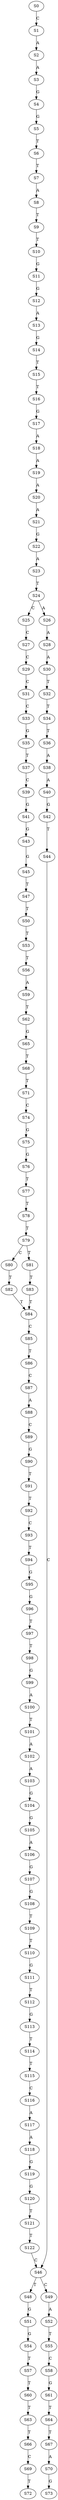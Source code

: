 strict digraph  {
	S0 -> S1 [ label = C ];
	S1 -> S2 [ label = A ];
	S2 -> S3 [ label = A ];
	S3 -> S4 [ label = G ];
	S4 -> S5 [ label = G ];
	S5 -> S6 [ label = T ];
	S6 -> S7 [ label = T ];
	S7 -> S8 [ label = A ];
	S8 -> S9 [ label = T ];
	S9 -> S10 [ label = T ];
	S10 -> S11 [ label = G ];
	S11 -> S12 [ label = G ];
	S12 -> S13 [ label = A ];
	S13 -> S14 [ label = G ];
	S14 -> S15 [ label = T ];
	S15 -> S16 [ label = T ];
	S16 -> S17 [ label = G ];
	S17 -> S18 [ label = A ];
	S18 -> S19 [ label = A ];
	S19 -> S20 [ label = A ];
	S20 -> S21 [ label = A ];
	S21 -> S22 [ label = G ];
	S22 -> S23 [ label = A ];
	S23 -> S24 [ label = T ];
	S24 -> S25 [ label = C ];
	S24 -> S26 [ label = A ];
	S25 -> S27 [ label = C ];
	S26 -> S28 [ label = A ];
	S27 -> S29 [ label = C ];
	S28 -> S30 [ label = A ];
	S29 -> S31 [ label = C ];
	S30 -> S32 [ label = T ];
	S31 -> S33 [ label = C ];
	S32 -> S34 [ label = T ];
	S33 -> S35 [ label = G ];
	S34 -> S36 [ label = T ];
	S35 -> S37 [ label = T ];
	S36 -> S38 [ label = A ];
	S37 -> S39 [ label = C ];
	S38 -> S40 [ label = A ];
	S39 -> S41 [ label = G ];
	S40 -> S42 [ label = G ];
	S41 -> S43 [ label = G ];
	S42 -> S44 [ label = T ];
	S43 -> S45 [ label = G ];
	S44 -> S46 [ label = C ];
	S45 -> S47 [ label = T ];
	S46 -> S48 [ label = T ];
	S46 -> S49 [ label = C ];
	S47 -> S50 [ label = T ];
	S48 -> S51 [ label = G ];
	S49 -> S52 [ label = A ];
	S50 -> S53 [ label = T ];
	S51 -> S54 [ label = G ];
	S52 -> S55 [ label = T ];
	S53 -> S56 [ label = T ];
	S54 -> S57 [ label = T ];
	S55 -> S58 [ label = C ];
	S56 -> S59 [ label = A ];
	S57 -> S60 [ label = T ];
	S58 -> S61 [ label = G ];
	S59 -> S62 [ label = T ];
	S60 -> S63 [ label = T ];
	S61 -> S64 [ label = T ];
	S62 -> S65 [ label = G ];
	S63 -> S66 [ label = T ];
	S64 -> S67 [ label = T ];
	S65 -> S68 [ label = T ];
	S66 -> S69 [ label = C ];
	S67 -> S70 [ label = A ];
	S68 -> S71 [ label = T ];
	S69 -> S72 [ label = T ];
	S70 -> S73 [ label = G ];
	S71 -> S74 [ label = C ];
	S74 -> S75 [ label = G ];
	S75 -> S76 [ label = G ];
	S76 -> S77 [ label = T ];
	S77 -> S78 [ label = T ];
	S78 -> S79 [ label = T ];
	S79 -> S80 [ label = C ];
	S79 -> S81 [ label = T ];
	S80 -> S82 [ label = T ];
	S81 -> S83 [ label = T ];
	S82 -> S84 [ label = T ];
	S83 -> S84 [ label = T ];
	S84 -> S85 [ label = C ];
	S85 -> S86 [ label = T ];
	S86 -> S87 [ label = C ];
	S87 -> S88 [ label = A ];
	S88 -> S89 [ label = C ];
	S89 -> S90 [ label = G ];
	S90 -> S91 [ label = T ];
	S91 -> S92 [ label = T ];
	S92 -> S93 [ label = C ];
	S93 -> S94 [ label = T ];
	S94 -> S95 [ label = G ];
	S95 -> S96 [ label = G ];
	S96 -> S97 [ label = T ];
	S97 -> S98 [ label = T ];
	S98 -> S99 [ label = G ];
	S99 -> S100 [ label = A ];
	S100 -> S101 [ label = T ];
	S101 -> S102 [ label = A ];
	S102 -> S103 [ label = A ];
	S103 -> S104 [ label = G ];
	S104 -> S105 [ label = G ];
	S105 -> S106 [ label = A ];
	S106 -> S107 [ label = G ];
	S107 -> S108 [ label = G ];
	S108 -> S109 [ label = T ];
	S109 -> S110 [ label = T ];
	S110 -> S111 [ label = G ];
	S111 -> S112 [ label = T ];
	S112 -> S113 [ label = G ];
	S113 -> S114 [ label = T ];
	S114 -> S115 [ label = T ];
	S115 -> S116 [ label = C ];
	S116 -> S117 [ label = A ];
	S117 -> S118 [ label = A ];
	S118 -> S119 [ label = G ];
	S119 -> S120 [ label = G ];
	S120 -> S121 [ label = T ];
	S121 -> S122 [ label = T ];
	S122 -> S46 [ label = C ];
}
